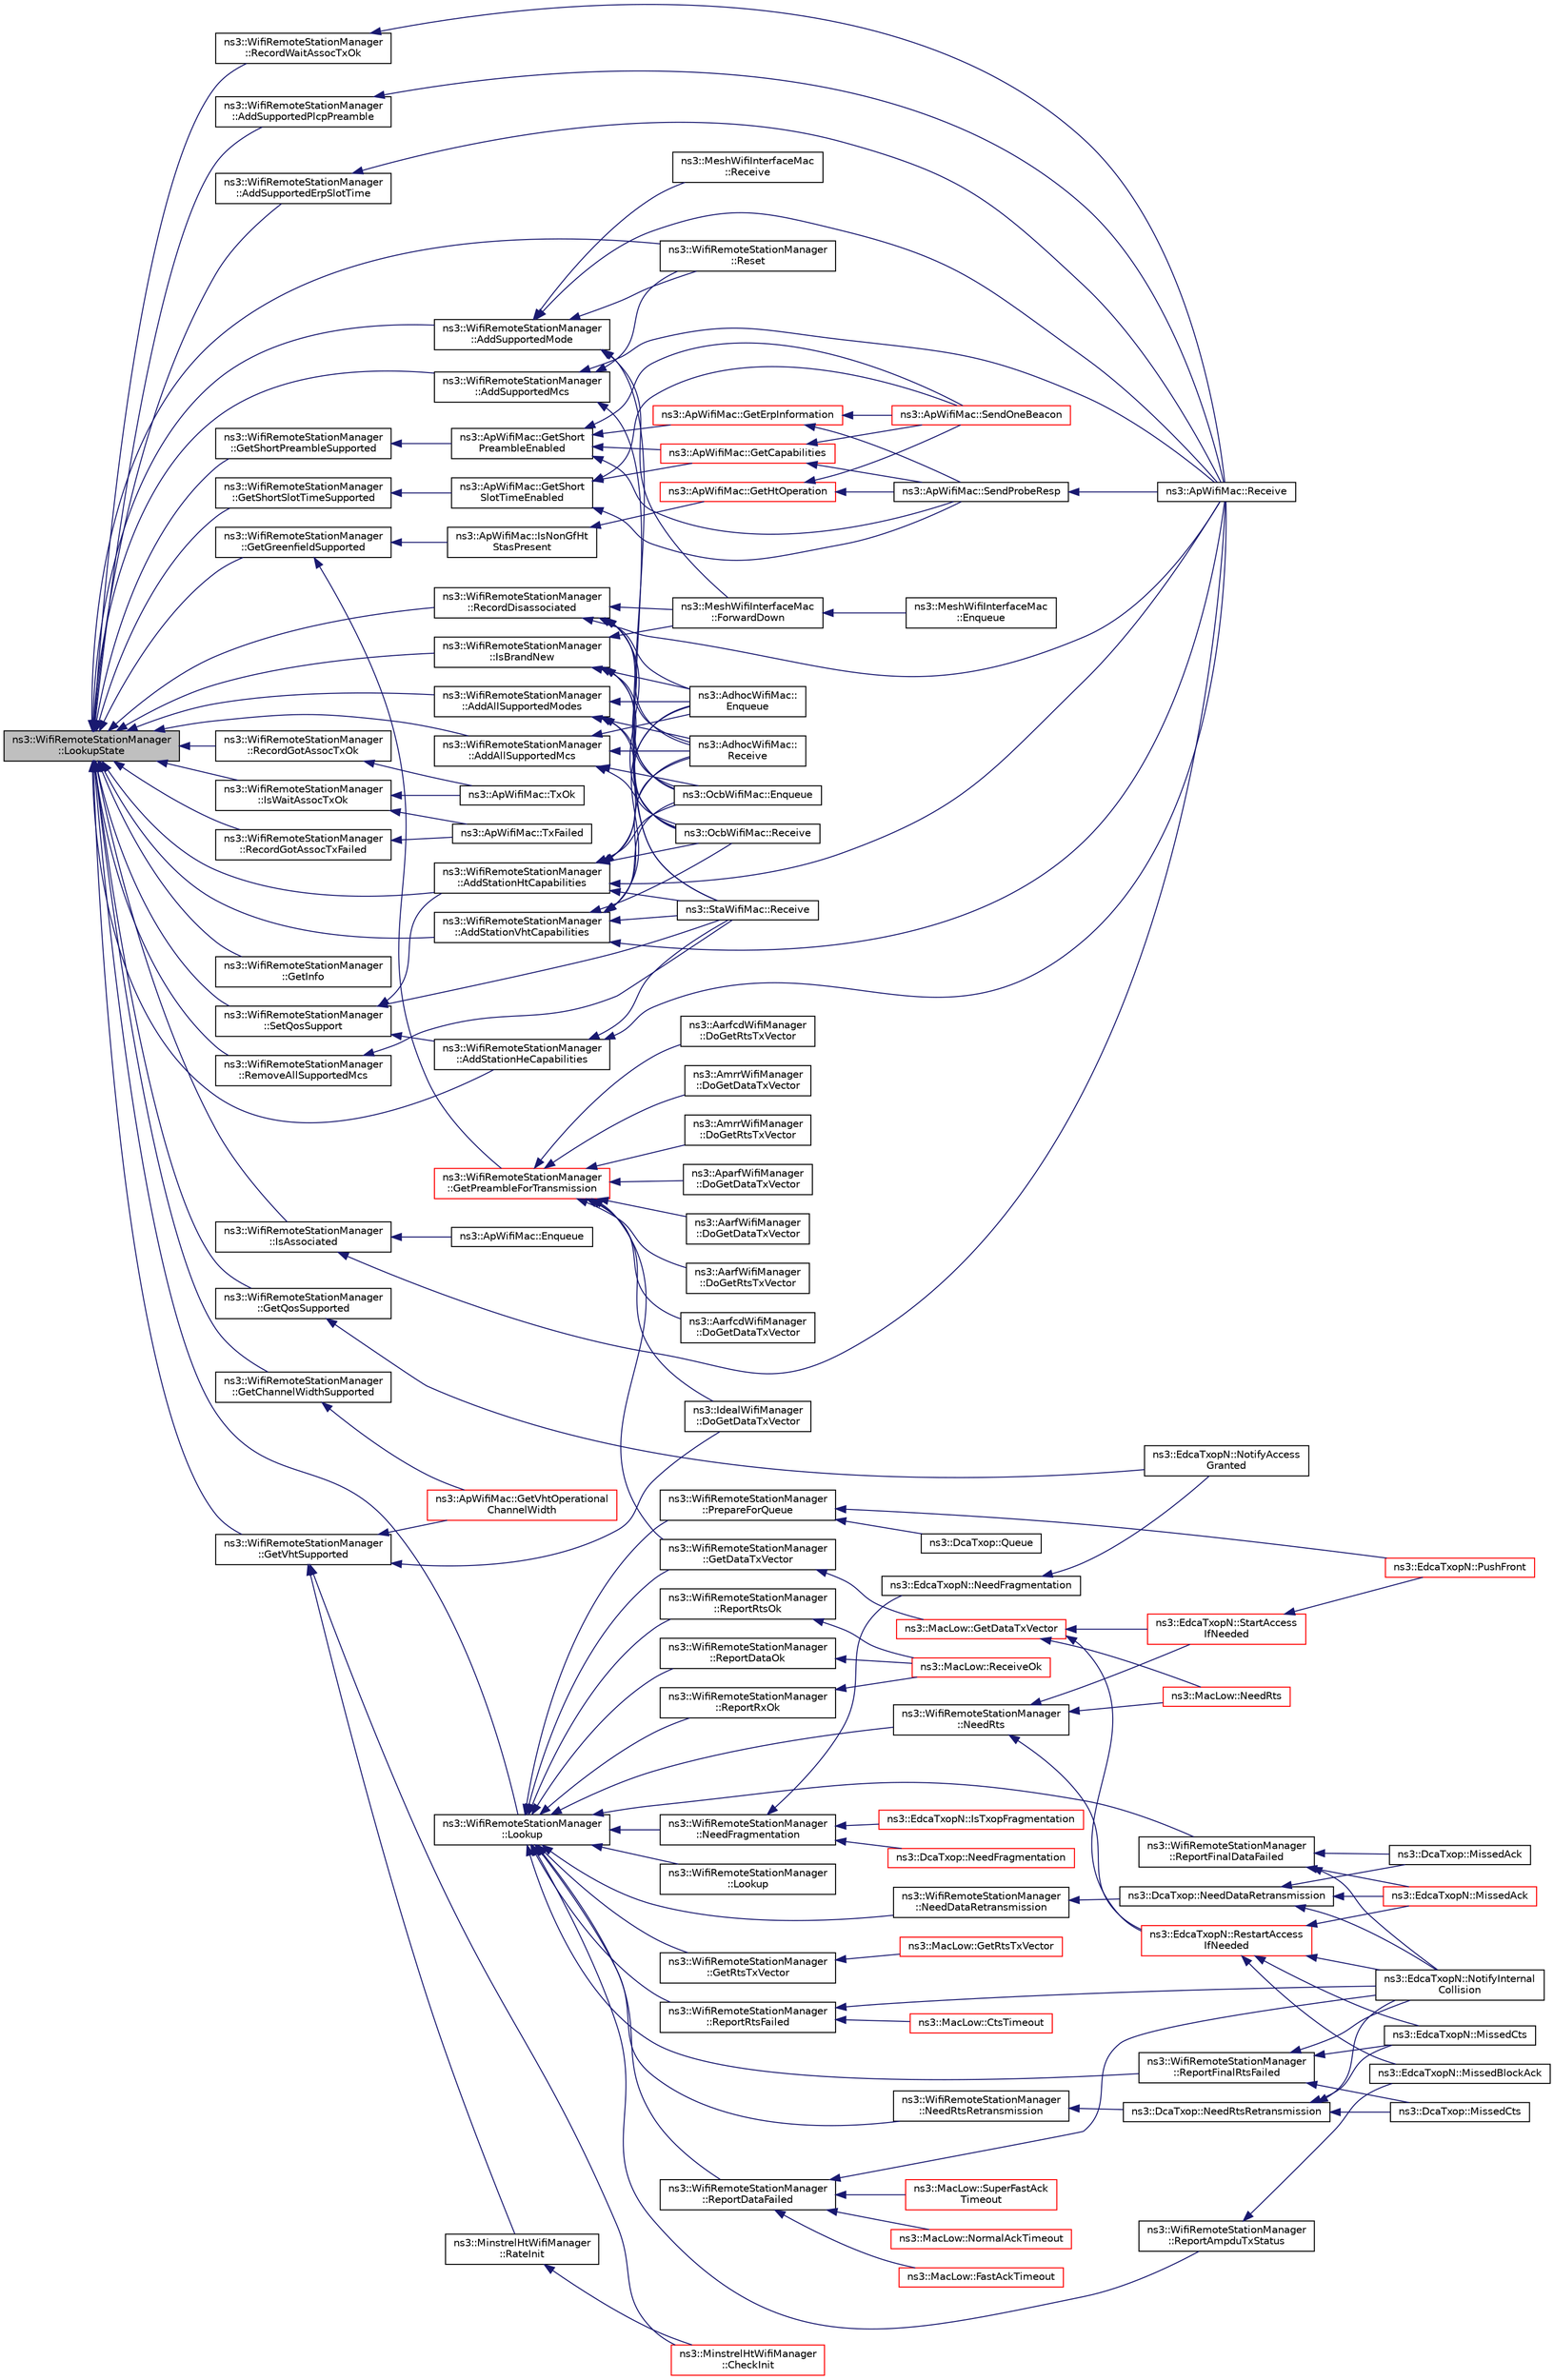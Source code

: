 digraph "ns3::WifiRemoteStationManager::LookupState"
{
  edge [fontname="Helvetica",fontsize="10",labelfontname="Helvetica",labelfontsize="10"];
  node [fontname="Helvetica",fontsize="10",shape=record];
  rankdir="LR";
  Node1 [label="ns3::WifiRemoteStationManager\l::LookupState",height=0.2,width=0.4,color="black", fillcolor="grey75", style="filled", fontcolor="black"];
  Node1 -> Node2 [dir="back",color="midnightblue",fontsize="10",style="solid"];
  Node2 [label="ns3::WifiRemoteStationManager\l::Reset",height=0.2,width=0.4,color="black", fillcolor="white", style="filled",URL="$d6/d65/classns3_1_1WifiRemoteStationManager.html#af86b5a6762ddd264176af51442e7b3ed"];
  Node1 -> Node3 [dir="back",color="midnightblue",fontsize="10",style="solid"];
  Node3 [label="ns3::WifiRemoteStationManager\l::AddSupportedPlcpPreamble",height=0.2,width=0.4,color="black", fillcolor="white", style="filled",URL="$d6/d65/classns3_1_1WifiRemoteStationManager.html#a87909d301ec356d94d625e41d7015e5a"];
  Node3 -> Node4 [dir="back",color="midnightblue",fontsize="10",style="solid"];
  Node4 [label="ns3::ApWifiMac::Receive",height=0.2,width=0.4,color="black", fillcolor="white", style="filled",URL="$d0/d51/classns3_1_1ApWifiMac.html#ab7e832f29bf91319e3ecdf0de7d5d598"];
  Node1 -> Node5 [dir="back",color="midnightblue",fontsize="10",style="solid"];
  Node5 [label="ns3::WifiRemoteStationManager\l::AddSupportedErpSlotTime",height=0.2,width=0.4,color="black", fillcolor="white", style="filled",URL="$d6/d65/classns3_1_1WifiRemoteStationManager.html#ad6f363b975424a99e6190d04078408e5"];
  Node5 -> Node4 [dir="back",color="midnightblue",fontsize="10",style="solid"];
  Node1 -> Node6 [dir="back",color="midnightblue",fontsize="10",style="solid"];
  Node6 [label="ns3::WifiRemoteStationManager\l::AddSupportedMode",height=0.2,width=0.4,color="black", fillcolor="white", style="filled",URL="$d6/d65/classns3_1_1WifiRemoteStationManager.html#a90f4d6b042c2692493446d36a3de799f"];
  Node6 -> Node7 [dir="back",color="midnightblue",fontsize="10",style="solid"];
  Node7 [label="ns3::MeshWifiInterfaceMac\l::ForwardDown",height=0.2,width=0.4,color="black", fillcolor="white", style="filled",URL="$d0/dd8/classns3_1_1MeshWifiInterfaceMac.html#ae8b4803a5031cf433ca13857ac6b3e93",tooltip="Send frame. Frame is supposed to be tagged by routing information. "];
  Node7 -> Node8 [dir="back",color="midnightblue",fontsize="10",style="solid"];
  Node8 [label="ns3::MeshWifiInterfaceMac\l::Enqueue",height=0.2,width=0.4,color="black", fillcolor="white", style="filled",URL="$d0/dd8/classns3_1_1MeshWifiInterfaceMac.html#a422554d3fcb60a5457db577d448cb608"];
  Node6 -> Node9 [dir="back",color="midnightblue",fontsize="10",style="solid"];
  Node9 [label="ns3::MeshWifiInterfaceMac\l::Receive",height=0.2,width=0.4,color="black", fillcolor="white", style="filled",URL="$d0/dd8/classns3_1_1MeshWifiInterfaceMac.html#a94acc69d8deb51faba4875f9df00b8c1",tooltip="Frame receive handler. "];
  Node6 -> Node4 [dir="back",color="midnightblue",fontsize="10",style="solid"];
  Node6 -> Node10 [dir="back",color="midnightblue",fontsize="10",style="solid"];
  Node10 [label="ns3::StaWifiMac::Receive",height=0.2,width=0.4,color="black", fillcolor="white", style="filled",URL="$de/dbf/classns3_1_1StaWifiMac.html#ac11352c9502acc4b612224fc172c28f8"];
  Node6 -> Node2 [dir="back",color="midnightblue",fontsize="10",style="solid"];
  Node1 -> Node11 [dir="back",color="midnightblue",fontsize="10",style="solid"];
  Node11 [label="ns3::WifiRemoteStationManager\l::AddAllSupportedModes",height=0.2,width=0.4,color="black", fillcolor="white", style="filled",URL="$d6/d65/classns3_1_1WifiRemoteStationManager.html#a4820bca619f254af7ff3ea2990563dbe"];
  Node11 -> Node12 [dir="back",color="midnightblue",fontsize="10",style="solid"];
  Node12 [label="ns3::OcbWifiMac::Enqueue",height=0.2,width=0.4,color="black", fillcolor="white", style="filled",URL="$d0/dd1/classns3_1_1OcbWifiMac.html#a0e2d6d1c5841a46d5649a9b31cf9d51c"];
  Node11 -> Node13 [dir="back",color="midnightblue",fontsize="10",style="solid"];
  Node13 [label="ns3::OcbWifiMac::Receive",height=0.2,width=0.4,color="black", fillcolor="white", style="filled",URL="$d0/dd1/classns3_1_1OcbWifiMac.html#ad025b0fd981998bf3c527a9c4a719962"];
  Node11 -> Node14 [dir="back",color="midnightblue",fontsize="10",style="solid"];
  Node14 [label="ns3::AdhocWifiMac::\lEnqueue",height=0.2,width=0.4,color="black", fillcolor="white", style="filled",URL="$da/dec/classns3_1_1AdhocWifiMac.html#a743d39d87f61965d34d41292b0650b87"];
  Node11 -> Node15 [dir="back",color="midnightblue",fontsize="10",style="solid"];
  Node15 [label="ns3::AdhocWifiMac::\lReceive",height=0.2,width=0.4,color="black", fillcolor="white", style="filled",URL="$da/dec/classns3_1_1AdhocWifiMac.html#a5abc017d64f109b0599e9cc123cbfeb8"];
  Node1 -> Node16 [dir="back",color="midnightblue",fontsize="10",style="solid"];
  Node16 [label="ns3::WifiRemoteStationManager\l::AddAllSupportedMcs",height=0.2,width=0.4,color="black", fillcolor="white", style="filled",URL="$d6/d65/classns3_1_1WifiRemoteStationManager.html#a284f2ff0fb0cde5c8b08a3671712de58"];
  Node16 -> Node12 [dir="back",color="midnightblue",fontsize="10",style="solid"];
  Node16 -> Node13 [dir="back",color="midnightblue",fontsize="10",style="solid"];
  Node16 -> Node14 [dir="back",color="midnightblue",fontsize="10",style="solid"];
  Node16 -> Node15 [dir="back",color="midnightblue",fontsize="10",style="solid"];
  Node1 -> Node17 [dir="back",color="midnightblue",fontsize="10",style="solid"];
  Node17 [label="ns3::WifiRemoteStationManager\l::RemoveAllSupportedMcs",height=0.2,width=0.4,color="black", fillcolor="white", style="filled",URL="$d6/d65/classns3_1_1WifiRemoteStationManager.html#a56e6fa217c536de55870bbb7166501c7"];
  Node17 -> Node10 [dir="back",color="midnightblue",fontsize="10",style="solid"];
  Node1 -> Node18 [dir="back",color="midnightblue",fontsize="10",style="solid"];
  Node18 [label="ns3::WifiRemoteStationManager\l::AddSupportedMcs",height=0.2,width=0.4,color="black", fillcolor="white", style="filled",URL="$d6/d65/classns3_1_1WifiRemoteStationManager.html#a4fd51c027afacdfa7225346d6d88c6b3"];
  Node18 -> Node4 [dir="back",color="midnightblue",fontsize="10",style="solid"];
  Node18 -> Node10 [dir="back",color="midnightblue",fontsize="10",style="solid"];
  Node18 -> Node2 [dir="back",color="midnightblue",fontsize="10",style="solid"];
  Node1 -> Node19 [dir="back",color="midnightblue",fontsize="10",style="solid"];
  Node19 [label="ns3::WifiRemoteStationManager\l::GetShortPreambleSupported",height=0.2,width=0.4,color="black", fillcolor="white", style="filled",URL="$d6/d65/classns3_1_1WifiRemoteStationManager.html#a75da15b749baf80b44aa5435d2747d9e"];
  Node19 -> Node20 [dir="back",color="midnightblue",fontsize="10",style="solid"];
  Node20 [label="ns3::ApWifiMac::GetShort\lPreambleEnabled",height=0.2,width=0.4,color="black", fillcolor="white", style="filled",URL="$d0/d51/classns3_1_1ApWifiMac.html#a19ae41add0c00c244c7a66adf523b445"];
  Node20 -> Node21 [dir="back",color="midnightblue",fontsize="10",style="solid"];
  Node21 [label="ns3::ApWifiMac::GetCapabilities",height=0.2,width=0.4,color="red", fillcolor="white", style="filled",URL="$d0/d51/classns3_1_1ApWifiMac.html#a5794cfc6ec6c72f335b36f302a83178a"];
  Node21 -> Node22 [dir="back",color="midnightblue",fontsize="10",style="solid"];
  Node22 [label="ns3::ApWifiMac::SendProbeResp",height=0.2,width=0.4,color="black", fillcolor="white", style="filled",URL="$d0/d51/classns3_1_1ApWifiMac.html#a0a9fcbd87326c5c56644deb3504038df"];
  Node22 -> Node4 [dir="back",color="midnightblue",fontsize="10",style="solid"];
  Node21 -> Node23 [dir="back",color="midnightblue",fontsize="10",style="solid"];
  Node23 [label="ns3::ApWifiMac::SendOneBeacon",height=0.2,width=0.4,color="red", fillcolor="white", style="filled",URL="$d0/d51/classns3_1_1ApWifiMac.html#a6c8cbc0fc95f3eaf4840d4ffcf78fac5"];
  Node20 -> Node24 [dir="back",color="midnightblue",fontsize="10",style="solid"];
  Node24 [label="ns3::ApWifiMac::GetErpInformation",height=0.2,width=0.4,color="red", fillcolor="white", style="filled",URL="$d0/d51/classns3_1_1ApWifiMac.html#ae88a116a1cdc0895105765b2c27e2f1a"];
  Node24 -> Node22 [dir="back",color="midnightblue",fontsize="10",style="solid"];
  Node24 -> Node23 [dir="back",color="midnightblue",fontsize="10",style="solid"];
  Node20 -> Node22 [dir="back",color="midnightblue",fontsize="10",style="solid"];
  Node20 -> Node23 [dir="back",color="midnightblue",fontsize="10",style="solid"];
  Node1 -> Node25 [dir="back",color="midnightblue",fontsize="10",style="solid"];
  Node25 [label="ns3::WifiRemoteStationManager\l::GetShortSlotTimeSupported",height=0.2,width=0.4,color="black", fillcolor="white", style="filled",URL="$d6/d65/classns3_1_1WifiRemoteStationManager.html#a62ea37f7c34915c72a51cfcde22ea4ae"];
  Node25 -> Node26 [dir="back",color="midnightblue",fontsize="10",style="solid"];
  Node26 [label="ns3::ApWifiMac::GetShort\lSlotTimeEnabled",height=0.2,width=0.4,color="black", fillcolor="white", style="filled",URL="$d0/d51/classns3_1_1ApWifiMac.html#abc972d9a628f6b50b27a05b1e464bbcd"];
  Node26 -> Node21 [dir="back",color="midnightblue",fontsize="10",style="solid"];
  Node26 -> Node22 [dir="back",color="midnightblue",fontsize="10",style="solid"];
  Node26 -> Node23 [dir="back",color="midnightblue",fontsize="10",style="solid"];
  Node1 -> Node27 [dir="back",color="midnightblue",fontsize="10",style="solid"];
  Node27 [label="ns3::WifiRemoteStationManager\l::GetQosSupported",height=0.2,width=0.4,color="black", fillcolor="white", style="filled",URL="$d6/d65/classns3_1_1WifiRemoteStationManager.html#aee39e3617762c83709a7a88a7bfad318"];
  Node27 -> Node28 [dir="back",color="midnightblue",fontsize="10",style="solid"];
  Node28 [label="ns3::EdcaTxopN::NotifyAccess\lGranted",height=0.2,width=0.4,color="black", fillcolor="white", style="filled",URL="$dc/db8/classns3_1_1EdcaTxopN.html#afeba080a6bf7d6074227e10321d1683d"];
  Node1 -> Node29 [dir="back",color="midnightblue",fontsize="10",style="solid"];
  Node29 [label="ns3::WifiRemoteStationManager\l::IsBrandNew",height=0.2,width=0.4,color="black", fillcolor="white", style="filled",URL="$d6/d65/classns3_1_1WifiRemoteStationManager.html#a7545940536c6520140bc7ff44b952d5d"];
  Node29 -> Node7 [dir="back",color="midnightblue",fontsize="10",style="solid"];
  Node29 -> Node12 [dir="back",color="midnightblue",fontsize="10",style="solid"];
  Node29 -> Node13 [dir="back",color="midnightblue",fontsize="10",style="solid"];
  Node29 -> Node14 [dir="back",color="midnightblue",fontsize="10",style="solid"];
  Node29 -> Node15 [dir="back",color="midnightblue",fontsize="10",style="solid"];
  Node1 -> Node30 [dir="back",color="midnightblue",fontsize="10",style="solid"];
  Node30 [label="ns3::WifiRemoteStationManager\l::IsAssociated",height=0.2,width=0.4,color="black", fillcolor="white", style="filled",URL="$d6/d65/classns3_1_1WifiRemoteStationManager.html#a1c3e9d6c0ca04ccb08793d034d9d156f"];
  Node30 -> Node31 [dir="back",color="midnightblue",fontsize="10",style="solid"];
  Node31 [label="ns3::ApWifiMac::Enqueue",height=0.2,width=0.4,color="black", fillcolor="white", style="filled",URL="$d0/d51/classns3_1_1ApWifiMac.html#a794a21315279c5b464be5af21f3352cb"];
  Node30 -> Node4 [dir="back",color="midnightblue",fontsize="10",style="solid"];
  Node1 -> Node32 [dir="back",color="midnightblue",fontsize="10",style="solid"];
  Node32 [label="ns3::WifiRemoteStationManager\l::IsWaitAssocTxOk",height=0.2,width=0.4,color="black", fillcolor="white", style="filled",URL="$d6/d65/classns3_1_1WifiRemoteStationManager.html#a6c528a30dc8733c17a928d645628369a"];
  Node32 -> Node33 [dir="back",color="midnightblue",fontsize="10",style="solid"];
  Node33 [label="ns3::ApWifiMac::TxOk",height=0.2,width=0.4,color="black", fillcolor="white", style="filled",URL="$d0/d51/classns3_1_1ApWifiMac.html#a42c321554bcf340cf7d3da46ad95b836"];
  Node32 -> Node34 [dir="back",color="midnightblue",fontsize="10",style="solid"];
  Node34 [label="ns3::ApWifiMac::TxFailed",height=0.2,width=0.4,color="black", fillcolor="white", style="filled",URL="$d0/d51/classns3_1_1ApWifiMac.html#aecabca257eb2b43205eeefd63d09de95"];
  Node1 -> Node35 [dir="back",color="midnightblue",fontsize="10",style="solid"];
  Node35 [label="ns3::WifiRemoteStationManager\l::RecordWaitAssocTxOk",height=0.2,width=0.4,color="black", fillcolor="white", style="filled",URL="$d6/d65/classns3_1_1WifiRemoteStationManager.html#a884385355dee42ba3eed2757bc485ac8"];
  Node35 -> Node4 [dir="back",color="midnightblue",fontsize="10",style="solid"];
  Node1 -> Node36 [dir="back",color="midnightblue",fontsize="10",style="solid"];
  Node36 [label="ns3::WifiRemoteStationManager\l::RecordGotAssocTxOk",height=0.2,width=0.4,color="black", fillcolor="white", style="filled",URL="$d6/d65/classns3_1_1WifiRemoteStationManager.html#a8c61f2f22d687bcb7eff7c5342906005"];
  Node36 -> Node33 [dir="back",color="midnightblue",fontsize="10",style="solid"];
  Node1 -> Node37 [dir="back",color="midnightblue",fontsize="10",style="solid"];
  Node37 [label="ns3::WifiRemoteStationManager\l::RecordGotAssocTxFailed",height=0.2,width=0.4,color="black", fillcolor="white", style="filled",URL="$d6/d65/classns3_1_1WifiRemoteStationManager.html#ae84c9b8961758783f13640e2300aab83"];
  Node37 -> Node34 [dir="back",color="midnightblue",fontsize="10",style="solid"];
  Node1 -> Node38 [dir="back",color="midnightblue",fontsize="10",style="solid"];
  Node38 [label="ns3::WifiRemoteStationManager\l::RecordDisassociated",height=0.2,width=0.4,color="black", fillcolor="white", style="filled",URL="$d6/d65/classns3_1_1WifiRemoteStationManager.html#abcb92c63342aed2603c1dfb131e0fe8a"];
  Node38 -> Node7 [dir="back",color="midnightblue",fontsize="10",style="solid"];
  Node38 -> Node12 [dir="back",color="midnightblue",fontsize="10",style="solid"];
  Node38 -> Node13 [dir="back",color="midnightblue",fontsize="10",style="solid"];
  Node38 -> Node14 [dir="back",color="midnightblue",fontsize="10",style="solid"];
  Node38 -> Node15 [dir="back",color="midnightblue",fontsize="10",style="solid"];
  Node38 -> Node4 [dir="back",color="midnightblue",fontsize="10",style="solid"];
  Node1 -> Node39 [dir="back",color="midnightblue",fontsize="10",style="solid"];
  Node39 [label="ns3::WifiRemoteStationManager\l::GetInfo",height=0.2,width=0.4,color="black", fillcolor="white", style="filled",URL="$d6/d65/classns3_1_1WifiRemoteStationManager.html#a82c4d3a97fc01fd7ffdd828f6292062d"];
  Node1 -> Node40 [dir="back",color="midnightblue",fontsize="10",style="solid"];
  Node40 [label="ns3::WifiRemoteStationManager\l::Lookup",height=0.2,width=0.4,color="black", fillcolor="white", style="filled",URL="$d6/d65/classns3_1_1WifiRemoteStationManager.html#a30e6f16aff4b23cec95e3086faad7983"];
  Node40 -> Node41 [dir="back",color="midnightblue",fontsize="10",style="solid"];
  Node41 [label="ns3::WifiRemoteStationManager\l::PrepareForQueue",height=0.2,width=0.4,color="black", fillcolor="white", style="filled",URL="$d6/d65/classns3_1_1WifiRemoteStationManager.html#a4812b9abae368de05cbd1393b7053f90"];
  Node41 -> Node42 [dir="back",color="midnightblue",fontsize="10",style="solid"];
  Node42 [label="ns3::DcaTxop::Queue",height=0.2,width=0.4,color="black", fillcolor="white", style="filled",URL="$d3/d74/classns3_1_1DcaTxop.html#a81822147a9d3f8db1759e4cb5d568f7c"];
  Node41 -> Node43 [dir="back",color="midnightblue",fontsize="10",style="solid"];
  Node43 [label="ns3::EdcaTxopN::PushFront",height=0.2,width=0.4,color="red", fillcolor="white", style="filled",URL="$dc/db8/classns3_1_1EdcaTxopN.html#a4ff1922de0b92b5f6a9104b714d82c0b"];
  Node40 -> Node44 [dir="back",color="midnightblue",fontsize="10",style="solid"];
  Node44 [label="ns3::WifiRemoteStationManager\l::GetDataTxVector",height=0.2,width=0.4,color="black", fillcolor="white", style="filled",URL="$d6/d65/classns3_1_1WifiRemoteStationManager.html#ad81efbe48611977c8cea482721fd823b"];
  Node44 -> Node45 [dir="back",color="midnightblue",fontsize="10",style="solid"];
  Node45 [label="ns3::MacLow::GetDataTxVector",height=0.2,width=0.4,color="red", fillcolor="white", style="filled",URL="$d3/da6/classns3_1_1MacLow.html#a04bad04eade9ff1de0940b01c5bcf514"];
  Node45 -> Node46 [dir="back",color="midnightblue",fontsize="10",style="solid"];
  Node46 [label="ns3::EdcaTxopN::RestartAccess\lIfNeeded",height=0.2,width=0.4,color="red", fillcolor="white", style="filled",URL="$dc/db8/classns3_1_1EdcaTxopN.html#a83b65be22340dc3f27d08a453cf3831f"];
  Node46 -> Node47 [dir="back",color="midnightblue",fontsize="10",style="solid"];
  Node47 [label="ns3::EdcaTxopN::NotifyInternal\lCollision",height=0.2,width=0.4,color="black", fillcolor="white", style="filled",URL="$dc/db8/classns3_1_1EdcaTxopN.html#a900ab43f62b74939c62121562d1969e2"];
  Node46 -> Node48 [dir="back",color="midnightblue",fontsize="10",style="solid"];
  Node48 [label="ns3::EdcaTxopN::MissedCts",height=0.2,width=0.4,color="black", fillcolor="white", style="filled",URL="$dc/db8/classns3_1_1EdcaTxopN.html#ab6f7016d503472174ce9fef2fd45de8e"];
  Node46 -> Node49 [dir="back",color="midnightblue",fontsize="10",style="solid"];
  Node49 [label="ns3::EdcaTxopN::MissedAck",height=0.2,width=0.4,color="red", fillcolor="white", style="filled",URL="$dc/db8/classns3_1_1EdcaTxopN.html#ad16ece50ac2937e5cdfeae010d4b5c88"];
  Node46 -> Node50 [dir="back",color="midnightblue",fontsize="10",style="solid"];
  Node50 [label="ns3::EdcaTxopN::MissedBlockAck",height=0.2,width=0.4,color="black", fillcolor="white", style="filled",URL="$dc/db8/classns3_1_1EdcaTxopN.html#a91aae2c1ab764e8e4cb857ef97fa235b"];
  Node45 -> Node51 [dir="back",color="midnightblue",fontsize="10",style="solid"];
  Node51 [label="ns3::EdcaTxopN::StartAccess\lIfNeeded",height=0.2,width=0.4,color="red", fillcolor="white", style="filled",URL="$dc/db8/classns3_1_1EdcaTxopN.html#a28a7052f217ed15058697197350d9801"];
  Node51 -> Node43 [dir="back",color="midnightblue",fontsize="10",style="solid"];
  Node45 -> Node52 [dir="back",color="midnightblue",fontsize="10",style="solid"];
  Node52 [label="ns3::MacLow::NeedRts",height=0.2,width=0.4,color="red", fillcolor="white", style="filled",URL="$d3/da6/classns3_1_1MacLow.html#abb03703a2f28b39d0cff52ce8488f7b3"];
  Node40 -> Node53 [dir="back",color="midnightblue",fontsize="10",style="solid"];
  Node53 [label="ns3::WifiRemoteStationManager\l::GetRtsTxVector",height=0.2,width=0.4,color="black", fillcolor="white", style="filled",URL="$d6/d65/classns3_1_1WifiRemoteStationManager.html#a0f4f6984f11037508c46a1af90508a34"];
  Node53 -> Node54 [dir="back",color="midnightblue",fontsize="10",style="solid"];
  Node54 [label="ns3::MacLow::GetRtsTxVector",height=0.2,width=0.4,color="red", fillcolor="white", style="filled",URL="$d3/da6/classns3_1_1MacLow.html#ac6133f8084d7d290687da468665e36a0"];
  Node40 -> Node55 [dir="back",color="midnightblue",fontsize="10",style="solid"];
  Node55 [label="ns3::WifiRemoteStationManager\l::ReportRtsFailed",height=0.2,width=0.4,color="black", fillcolor="white", style="filled",URL="$d6/d65/classns3_1_1WifiRemoteStationManager.html#ad3844da681fd76f907293f5ff45187ec"];
  Node55 -> Node47 [dir="back",color="midnightblue",fontsize="10",style="solid"];
  Node55 -> Node56 [dir="back",color="midnightblue",fontsize="10",style="solid"];
  Node56 [label="ns3::MacLow::CtsTimeout",height=0.2,width=0.4,color="red", fillcolor="white", style="filled",URL="$d3/da6/classns3_1_1MacLow.html#a35adb9b4c7f1035da2cb080289ba9cf7"];
  Node40 -> Node57 [dir="back",color="midnightblue",fontsize="10",style="solid"];
  Node57 [label="ns3::WifiRemoteStationManager\l::ReportDataFailed",height=0.2,width=0.4,color="black", fillcolor="white", style="filled",URL="$d6/d65/classns3_1_1WifiRemoteStationManager.html#a36ca84ae0bbcd9b95cc353a568023e8b"];
  Node57 -> Node47 [dir="back",color="midnightblue",fontsize="10",style="solid"];
  Node57 -> Node58 [dir="back",color="midnightblue",fontsize="10",style="solid"];
  Node58 [label="ns3::MacLow::NormalAckTimeout",height=0.2,width=0.4,color="red", fillcolor="white", style="filled",URL="$d3/da6/classns3_1_1MacLow.html#a4d730ac2acea66982b4d257e06e22387"];
  Node57 -> Node59 [dir="back",color="midnightblue",fontsize="10",style="solid"];
  Node59 [label="ns3::MacLow::FastAckTimeout",height=0.2,width=0.4,color="red", fillcolor="white", style="filled",URL="$d3/da6/classns3_1_1MacLow.html#aa893a4401552fa384df6195578013b45"];
  Node57 -> Node60 [dir="back",color="midnightblue",fontsize="10",style="solid"];
  Node60 [label="ns3::MacLow::SuperFastAck\lTimeout",height=0.2,width=0.4,color="red", fillcolor="white", style="filled",URL="$d3/da6/classns3_1_1MacLow.html#ac1b528bbd4c14f0a7c4575c0fee242ee"];
  Node40 -> Node61 [dir="back",color="midnightblue",fontsize="10",style="solid"];
  Node61 [label="ns3::WifiRemoteStationManager\l::ReportRtsOk",height=0.2,width=0.4,color="black", fillcolor="white", style="filled",URL="$d6/d65/classns3_1_1WifiRemoteStationManager.html#a2425bdf15c98334f1714c75111725fa3"];
  Node61 -> Node62 [dir="back",color="midnightblue",fontsize="10",style="solid"];
  Node62 [label="ns3::MacLow::ReceiveOk",height=0.2,width=0.4,color="red", fillcolor="white", style="filled",URL="$d3/da6/classns3_1_1MacLow.html#ade59e3a5e41c6ccbafd93501d7e9fbc0"];
  Node40 -> Node63 [dir="back",color="midnightblue",fontsize="10",style="solid"];
  Node63 [label="ns3::WifiRemoteStationManager\l::ReportDataOk",height=0.2,width=0.4,color="black", fillcolor="white", style="filled",URL="$d6/d65/classns3_1_1WifiRemoteStationManager.html#a38c1f44b154a85d4989efa5791aeac04"];
  Node63 -> Node62 [dir="back",color="midnightblue",fontsize="10",style="solid"];
  Node40 -> Node64 [dir="back",color="midnightblue",fontsize="10",style="solid"];
  Node64 [label="ns3::WifiRemoteStationManager\l::ReportFinalRtsFailed",height=0.2,width=0.4,color="black", fillcolor="white", style="filled",URL="$d6/d65/classns3_1_1WifiRemoteStationManager.html#ab47024978076386cbfe3f0235bba742b"];
  Node64 -> Node65 [dir="back",color="midnightblue",fontsize="10",style="solid"];
  Node65 [label="ns3::DcaTxop::MissedCts",height=0.2,width=0.4,color="black", fillcolor="white", style="filled",URL="$d3/d74/classns3_1_1DcaTxop.html#af27914f05cda12aa0fc6245f054c45bd"];
  Node64 -> Node47 [dir="back",color="midnightblue",fontsize="10",style="solid"];
  Node64 -> Node48 [dir="back",color="midnightblue",fontsize="10",style="solid"];
  Node40 -> Node66 [dir="back",color="midnightblue",fontsize="10",style="solid"];
  Node66 [label="ns3::WifiRemoteStationManager\l::ReportFinalDataFailed",height=0.2,width=0.4,color="black", fillcolor="white", style="filled",URL="$d6/d65/classns3_1_1WifiRemoteStationManager.html#a816830f6f7c76615b6f0066f3c5809bd"];
  Node66 -> Node67 [dir="back",color="midnightblue",fontsize="10",style="solid"];
  Node67 [label="ns3::DcaTxop::MissedAck",height=0.2,width=0.4,color="black", fillcolor="white", style="filled",URL="$d3/d74/classns3_1_1DcaTxop.html#ad3e81e84ae17a53ba12407f5954ca96a"];
  Node66 -> Node47 [dir="back",color="midnightblue",fontsize="10",style="solid"];
  Node66 -> Node49 [dir="back",color="midnightblue",fontsize="10",style="solid"];
  Node40 -> Node68 [dir="back",color="midnightblue",fontsize="10",style="solid"];
  Node68 [label="ns3::WifiRemoteStationManager\l::ReportRxOk",height=0.2,width=0.4,color="black", fillcolor="white", style="filled",URL="$d6/d65/classns3_1_1WifiRemoteStationManager.html#a58e79dd3960c03fdd28ee8c0dde03d8f"];
  Node68 -> Node62 [dir="back",color="midnightblue",fontsize="10",style="solid"];
  Node40 -> Node69 [dir="back",color="midnightblue",fontsize="10",style="solid"];
  Node69 [label="ns3::WifiRemoteStationManager\l::ReportAmpduTxStatus",height=0.2,width=0.4,color="black", fillcolor="white", style="filled",URL="$d6/d65/classns3_1_1WifiRemoteStationManager.html#a9630acb259fe192dfd7606fd459c9cdc"];
  Node69 -> Node50 [dir="back",color="midnightblue",fontsize="10",style="solid"];
  Node40 -> Node70 [dir="back",color="midnightblue",fontsize="10",style="solid"];
  Node70 [label="ns3::WifiRemoteStationManager\l::NeedRts",height=0.2,width=0.4,color="black", fillcolor="white", style="filled",URL="$d6/d65/classns3_1_1WifiRemoteStationManager.html#a1552c041e2344e355e9a28859054db27"];
  Node70 -> Node46 [dir="back",color="midnightblue",fontsize="10",style="solid"];
  Node70 -> Node51 [dir="back",color="midnightblue",fontsize="10",style="solid"];
  Node70 -> Node52 [dir="back",color="midnightblue",fontsize="10",style="solid"];
  Node40 -> Node71 [dir="back",color="midnightblue",fontsize="10",style="solid"];
  Node71 [label="ns3::WifiRemoteStationManager\l::NeedRtsRetransmission",height=0.2,width=0.4,color="black", fillcolor="white", style="filled",URL="$d6/d65/classns3_1_1WifiRemoteStationManager.html#aca800de3a5d9c62f17ddf1ffb702f105"];
  Node71 -> Node72 [dir="back",color="midnightblue",fontsize="10",style="solid"];
  Node72 [label="ns3::DcaTxop::NeedRtsRetransmission",height=0.2,width=0.4,color="black", fillcolor="white", style="filled",URL="$d3/d74/classns3_1_1DcaTxop.html#a91e4d3ef666784684ecad9bd4b229333"];
  Node72 -> Node65 [dir="back",color="midnightblue",fontsize="10",style="solid"];
  Node72 -> Node47 [dir="back",color="midnightblue",fontsize="10",style="solid"];
  Node72 -> Node48 [dir="back",color="midnightblue",fontsize="10",style="solid"];
  Node40 -> Node73 [dir="back",color="midnightblue",fontsize="10",style="solid"];
  Node73 [label="ns3::WifiRemoteStationManager\l::NeedDataRetransmission",height=0.2,width=0.4,color="black", fillcolor="white", style="filled",URL="$d6/d65/classns3_1_1WifiRemoteStationManager.html#a7f47c104a6e3f80732c61dec885f509e"];
  Node73 -> Node74 [dir="back",color="midnightblue",fontsize="10",style="solid"];
  Node74 [label="ns3::DcaTxop::NeedDataRetransmission",height=0.2,width=0.4,color="black", fillcolor="white", style="filled",URL="$d3/d74/classns3_1_1DcaTxop.html#abc2385deb3c362e0c2db7e7131032a0a"];
  Node74 -> Node67 [dir="back",color="midnightblue",fontsize="10",style="solid"];
  Node74 -> Node47 [dir="back",color="midnightblue",fontsize="10",style="solid"];
  Node74 -> Node49 [dir="back",color="midnightblue",fontsize="10",style="solid"];
  Node40 -> Node75 [dir="back",color="midnightblue",fontsize="10",style="solid"];
  Node75 [label="ns3::WifiRemoteStationManager\l::NeedFragmentation",height=0.2,width=0.4,color="black", fillcolor="white", style="filled",URL="$d6/d65/classns3_1_1WifiRemoteStationManager.html#a42ff3d9a0bf8c3e612271a317aa052be"];
  Node75 -> Node76 [dir="back",color="midnightblue",fontsize="10",style="solid"];
  Node76 [label="ns3::DcaTxop::NeedFragmentation",height=0.2,width=0.4,color="red", fillcolor="white", style="filled",URL="$d3/d74/classns3_1_1DcaTxop.html#a43db6d7eafff8c65cf41f55026e0218d"];
  Node75 -> Node77 [dir="back",color="midnightblue",fontsize="10",style="solid"];
  Node77 [label="ns3::EdcaTxopN::NeedFragmentation",height=0.2,width=0.4,color="black", fillcolor="white", style="filled",URL="$dc/db8/classns3_1_1EdcaTxopN.html#a60daff47931c6501e47778c99c7e7a3c"];
  Node77 -> Node28 [dir="back",color="midnightblue",fontsize="10",style="solid"];
  Node75 -> Node78 [dir="back",color="midnightblue",fontsize="10",style="solid"];
  Node78 [label="ns3::EdcaTxopN::IsTxopFragmentation",height=0.2,width=0.4,color="red", fillcolor="white", style="filled",URL="$dc/db8/classns3_1_1EdcaTxopN.html#a8112c980e053b401d71b2031a17ec2b3"];
  Node40 -> Node79 [dir="back",color="midnightblue",fontsize="10",style="solid"];
  Node79 [label="ns3::WifiRemoteStationManager\l::Lookup",height=0.2,width=0.4,color="black", fillcolor="white", style="filled",URL="$d6/d65/classns3_1_1WifiRemoteStationManager.html#a77a1d5f91746b497f197d95b3e6c14a7",tooltip="Find a remote station by its remote address and TID taken from MAC header. "];
  Node1 -> Node80 [dir="back",color="midnightblue",fontsize="10",style="solid"];
  Node80 [label="ns3::WifiRemoteStationManager\l::SetQosSupport",height=0.2,width=0.4,color="black", fillcolor="white", style="filled",URL="$d6/d65/classns3_1_1WifiRemoteStationManager.html#a8146d57b94ed85447d28a3f66e24d45b"];
  Node80 -> Node10 [dir="back",color="midnightblue",fontsize="10",style="solid"];
  Node80 -> Node81 [dir="back",color="midnightblue",fontsize="10",style="solid"];
  Node81 [label="ns3::WifiRemoteStationManager\l::AddStationHtCapabilities",height=0.2,width=0.4,color="black", fillcolor="white", style="filled",URL="$d6/d65/classns3_1_1WifiRemoteStationManager.html#ae78d843a98a66ff2d8584da8ed189b4d"];
  Node81 -> Node12 [dir="back",color="midnightblue",fontsize="10",style="solid"];
  Node81 -> Node13 [dir="back",color="midnightblue",fontsize="10",style="solid"];
  Node81 -> Node14 [dir="back",color="midnightblue",fontsize="10",style="solid"];
  Node81 -> Node15 [dir="back",color="midnightblue",fontsize="10",style="solid"];
  Node81 -> Node4 [dir="back",color="midnightblue",fontsize="10",style="solid"];
  Node81 -> Node10 [dir="back",color="midnightblue",fontsize="10",style="solid"];
  Node80 -> Node82 [dir="back",color="midnightblue",fontsize="10",style="solid"];
  Node82 [label="ns3::WifiRemoteStationManager\l::AddStationHeCapabilities",height=0.2,width=0.4,color="black", fillcolor="white", style="filled",URL="$d6/d65/classns3_1_1WifiRemoteStationManager.html#a948fccf8ed2cb0dcfaa73784ec35db8e"];
  Node82 -> Node4 [dir="back",color="midnightblue",fontsize="10",style="solid"];
  Node82 -> Node10 [dir="back",color="midnightblue",fontsize="10",style="solid"];
  Node1 -> Node81 [dir="back",color="midnightblue",fontsize="10",style="solid"];
  Node1 -> Node83 [dir="back",color="midnightblue",fontsize="10",style="solid"];
  Node83 [label="ns3::WifiRemoteStationManager\l::AddStationVhtCapabilities",height=0.2,width=0.4,color="black", fillcolor="white", style="filled",URL="$d6/d65/classns3_1_1WifiRemoteStationManager.html#a52b9e283f99e113cba95afbc2acea72b"];
  Node83 -> Node12 [dir="back",color="midnightblue",fontsize="10",style="solid"];
  Node83 -> Node13 [dir="back",color="midnightblue",fontsize="10",style="solid"];
  Node83 -> Node14 [dir="back",color="midnightblue",fontsize="10",style="solid"];
  Node83 -> Node15 [dir="back",color="midnightblue",fontsize="10",style="solid"];
  Node83 -> Node4 [dir="back",color="midnightblue",fontsize="10",style="solid"];
  Node83 -> Node10 [dir="back",color="midnightblue",fontsize="10",style="solid"];
  Node1 -> Node82 [dir="back",color="midnightblue",fontsize="10",style="solid"];
  Node1 -> Node84 [dir="back",color="midnightblue",fontsize="10",style="solid"];
  Node84 [label="ns3::WifiRemoteStationManager\l::GetGreenfieldSupported",height=0.2,width=0.4,color="black", fillcolor="white", style="filled",URL="$d6/d65/classns3_1_1WifiRemoteStationManager.html#ad7e8b1cf473b5ce4a593d6dff8e038d1"];
  Node84 -> Node85 [dir="back",color="midnightblue",fontsize="10",style="solid"];
  Node85 [label="ns3::ApWifiMac::IsNonGfHt\lStasPresent",height=0.2,width=0.4,color="black", fillcolor="white", style="filled",URL="$d0/d51/classns3_1_1ApWifiMac.html#a402b8852eba84458667b666df75b589f"];
  Node85 -> Node86 [dir="back",color="midnightblue",fontsize="10",style="solid"];
  Node86 [label="ns3::ApWifiMac::GetHtOperation",height=0.2,width=0.4,color="red", fillcolor="white", style="filled",URL="$d0/d51/classns3_1_1ApWifiMac.html#ae67f8b753332b379d189007ffee40733"];
  Node86 -> Node22 [dir="back",color="midnightblue",fontsize="10",style="solid"];
  Node86 -> Node23 [dir="back",color="midnightblue",fontsize="10",style="solid"];
  Node84 -> Node87 [dir="back",color="midnightblue",fontsize="10",style="solid"];
  Node87 [label="ns3::WifiRemoteStationManager\l::GetPreambleForTransmission",height=0.2,width=0.4,color="red", fillcolor="white", style="filled",URL="$d6/d65/classns3_1_1WifiRemoteStationManager.html#a0f44967cbd7488baada4802ebc642110"];
  Node87 -> Node88 [dir="back",color="midnightblue",fontsize="10",style="solid"];
  Node88 [label="ns3::AarfWifiManager\l::DoGetDataTxVector",height=0.2,width=0.4,color="black", fillcolor="white", style="filled",URL="$d7/d63/classns3_1_1AarfWifiManager.html#a408d8be07102ba41125c839b01e8a7ee"];
  Node87 -> Node89 [dir="back",color="midnightblue",fontsize="10",style="solid"];
  Node89 [label="ns3::AarfWifiManager\l::DoGetRtsTxVector",height=0.2,width=0.4,color="black", fillcolor="white", style="filled",URL="$d7/d63/classns3_1_1AarfWifiManager.html#a4c2d4fbb34d152c3c4fe4530681da512"];
  Node87 -> Node90 [dir="back",color="midnightblue",fontsize="10",style="solid"];
  Node90 [label="ns3::AarfcdWifiManager\l::DoGetDataTxVector",height=0.2,width=0.4,color="black", fillcolor="white", style="filled",URL="$de/d61/classns3_1_1AarfcdWifiManager.html#ab9bfc915e2a36ee071995eb0247b1599"];
  Node87 -> Node91 [dir="back",color="midnightblue",fontsize="10",style="solid"];
  Node91 [label="ns3::AarfcdWifiManager\l::DoGetRtsTxVector",height=0.2,width=0.4,color="black", fillcolor="white", style="filled",URL="$de/d61/classns3_1_1AarfcdWifiManager.html#a4c4e397e54ae8ff36a90a1e044825586"];
  Node87 -> Node92 [dir="back",color="midnightblue",fontsize="10",style="solid"];
  Node92 [label="ns3::AmrrWifiManager\l::DoGetDataTxVector",height=0.2,width=0.4,color="black", fillcolor="white", style="filled",URL="$d1/d45/classns3_1_1AmrrWifiManager.html#ad18cc0aa1f6f6472e9e5ac2563b85e4c"];
  Node87 -> Node93 [dir="back",color="midnightblue",fontsize="10",style="solid"];
  Node93 [label="ns3::AmrrWifiManager\l::DoGetRtsTxVector",height=0.2,width=0.4,color="black", fillcolor="white", style="filled",URL="$d1/d45/classns3_1_1AmrrWifiManager.html#a036c453d18e33475b8ad75922682d214"];
  Node87 -> Node94 [dir="back",color="midnightblue",fontsize="10",style="solid"];
  Node94 [label="ns3::AparfWifiManager\l::DoGetDataTxVector",height=0.2,width=0.4,color="black", fillcolor="white", style="filled",URL="$dc/d5c/classns3_1_1AparfWifiManager.html#a9be0935377c6c6052cc12407d17dafbd"];
  Node87 -> Node95 [dir="back",color="midnightblue",fontsize="10",style="solid"];
  Node95 [label="ns3::IdealWifiManager\l::DoGetDataTxVector",height=0.2,width=0.4,color="black", fillcolor="white", style="filled",URL="$de/d5e/classns3_1_1IdealWifiManager.html#a2e7570eb1f5cbef1067cfb714e94218e"];
  Node87 -> Node44 [dir="back",color="midnightblue",fontsize="10",style="solid"];
  Node1 -> Node96 [dir="back",color="midnightblue",fontsize="10",style="solid"];
  Node96 [label="ns3::WifiRemoteStationManager\l::GetChannelWidthSupported",height=0.2,width=0.4,color="black", fillcolor="white", style="filled",URL="$d6/d65/classns3_1_1WifiRemoteStationManager.html#a8e61df321e8e10b731dea83caafb0cce"];
  Node96 -> Node97 [dir="back",color="midnightblue",fontsize="10",style="solid"];
  Node97 [label="ns3::ApWifiMac::GetVhtOperational\lChannelWidth",height=0.2,width=0.4,color="red", fillcolor="white", style="filled",URL="$d0/d51/classns3_1_1ApWifiMac.html#abec5a8ca80c9649d59eeaf37eb091bd1"];
  Node1 -> Node98 [dir="back",color="midnightblue",fontsize="10",style="solid"];
  Node98 [label="ns3::WifiRemoteStationManager\l::GetVhtSupported",height=0.2,width=0.4,color="black", fillcolor="white", style="filled",URL="$d6/d65/classns3_1_1WifiRemoteStationManager.html#aecf5ed3203b9b55cd831696a08daa5fe"];
  Node98 -> Node97 [dir="back",color="midnightblue",fontsize="10",style="solid"];
  Node98 -> Node95 [dir="back",color="midnightblue",fontsize="10",style="solid"];
  Node98 -> Node99 [dir="back",color="midnightblue",fontsize="10",style="solid"];
  Node99 [label="ns3::MinstrelHtWifiManager\l::CheckInit",height=0.2,width=0.4,color="red", fillcolor="white", style="filled",URL="$dd/d09/classns3_1_1MinstrelHtWifiManager.html#a7f94804a34efa6121bdfd5d01ac34694"];
  Node98 -> Node100 [dir="back",color="midnightblue",fontsize="10",style="solid"];
  Node100 [label="ns3::MinstrelHtWifiManager\l::RateInit",height=0.2,width=0.4,color="black", fillcolor="white", style="filled",URL="$dd/d09/classns3_1_1MinstrelHtWifiManager.html#a3b59b889db624539c6d5af89fa5e9f74"];
  Node100 -> Node99 [dir="back",color="midnightblue",fontsize="10",style="solid"];
}
